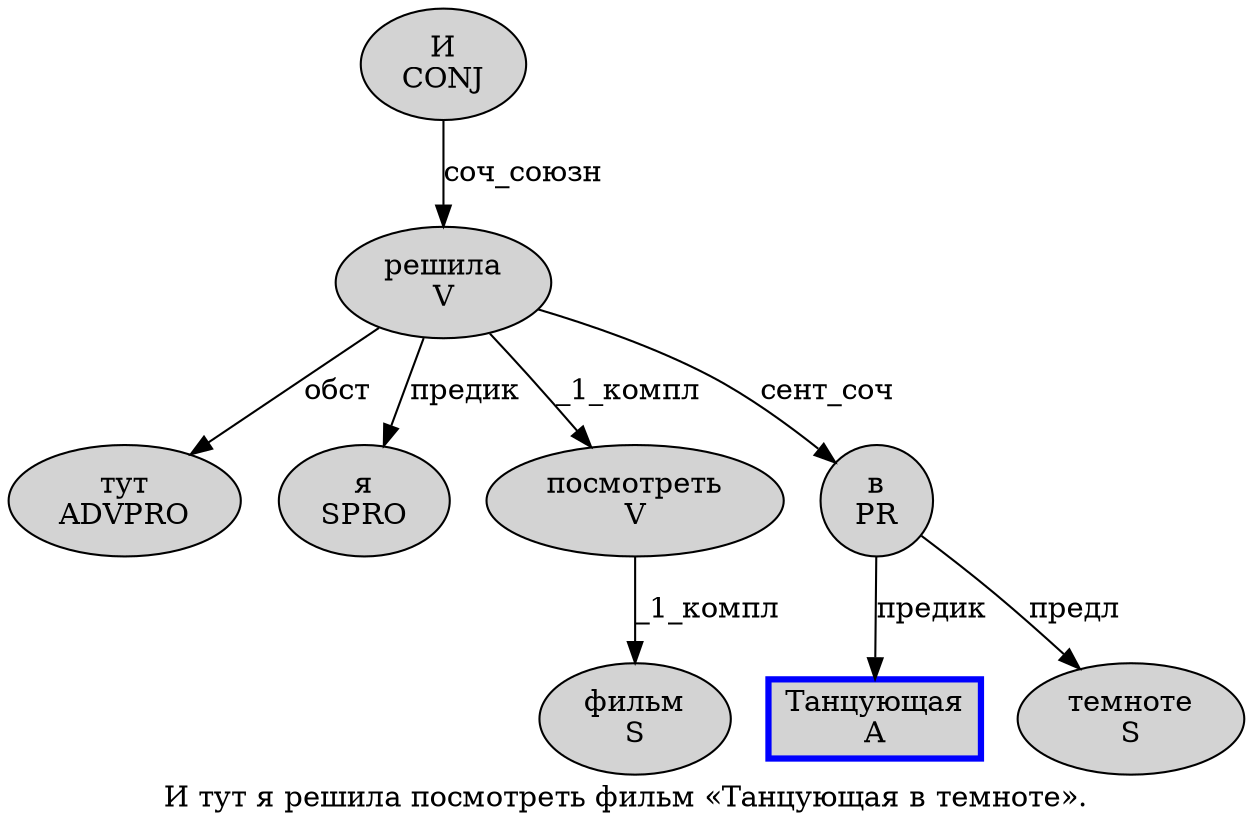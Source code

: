 digraph SENTENCE_1337 {
	graph [label="И тут я решила посмотреть фильм «Танцующая в темноте»."]
	node [style=filled]
		0 [label="И
CONJ" color="" fillcolor=lightgray penwidth=1 shape=ellipse]
		1 [label="тут
ADVPRO" color="" fillcolor=lightgray penwidth=1 shape=ellipse]
		2 [label="я
SPRO" color="" fillcolor=lightgray penwidth=1 shape=ellipse]
		3 [label="решила
V" color="" fillcolor=lightgray penwidth=1 shape=ellipse]
		4 [label="посмотреть
V" color="" fillcolor=lightgray penwidth=1 shape=ellipse]
		5 [label="фильм
S" color="" fillcolor=lightgray penwidth=1 shape=ellipse]
		7 [label="Танцующая
A" color=blue fillcolor=lightgray penwidth=3 shape=box]
		8 [label="в
PR" color="" fillcolor=lightgray penwidth=1 shape=ellipse]
		9 [label="темноте
S" color="" fillcolor=lightgray penwidth=1 shape=ellipse]
			8 -> 7 [label="предик"]
			8 -> 9 [label="предл"]
			3 -> 1 [label="обст"]
			3 -> 2 [label="предик"]
			3 -> 4 [label="_1_компл"]
			3 -> 8 [label="сент_соч"]
			0 -> 3 [label="соч_союзн"]
			4 -> 5 [label="_1_компл"]
}